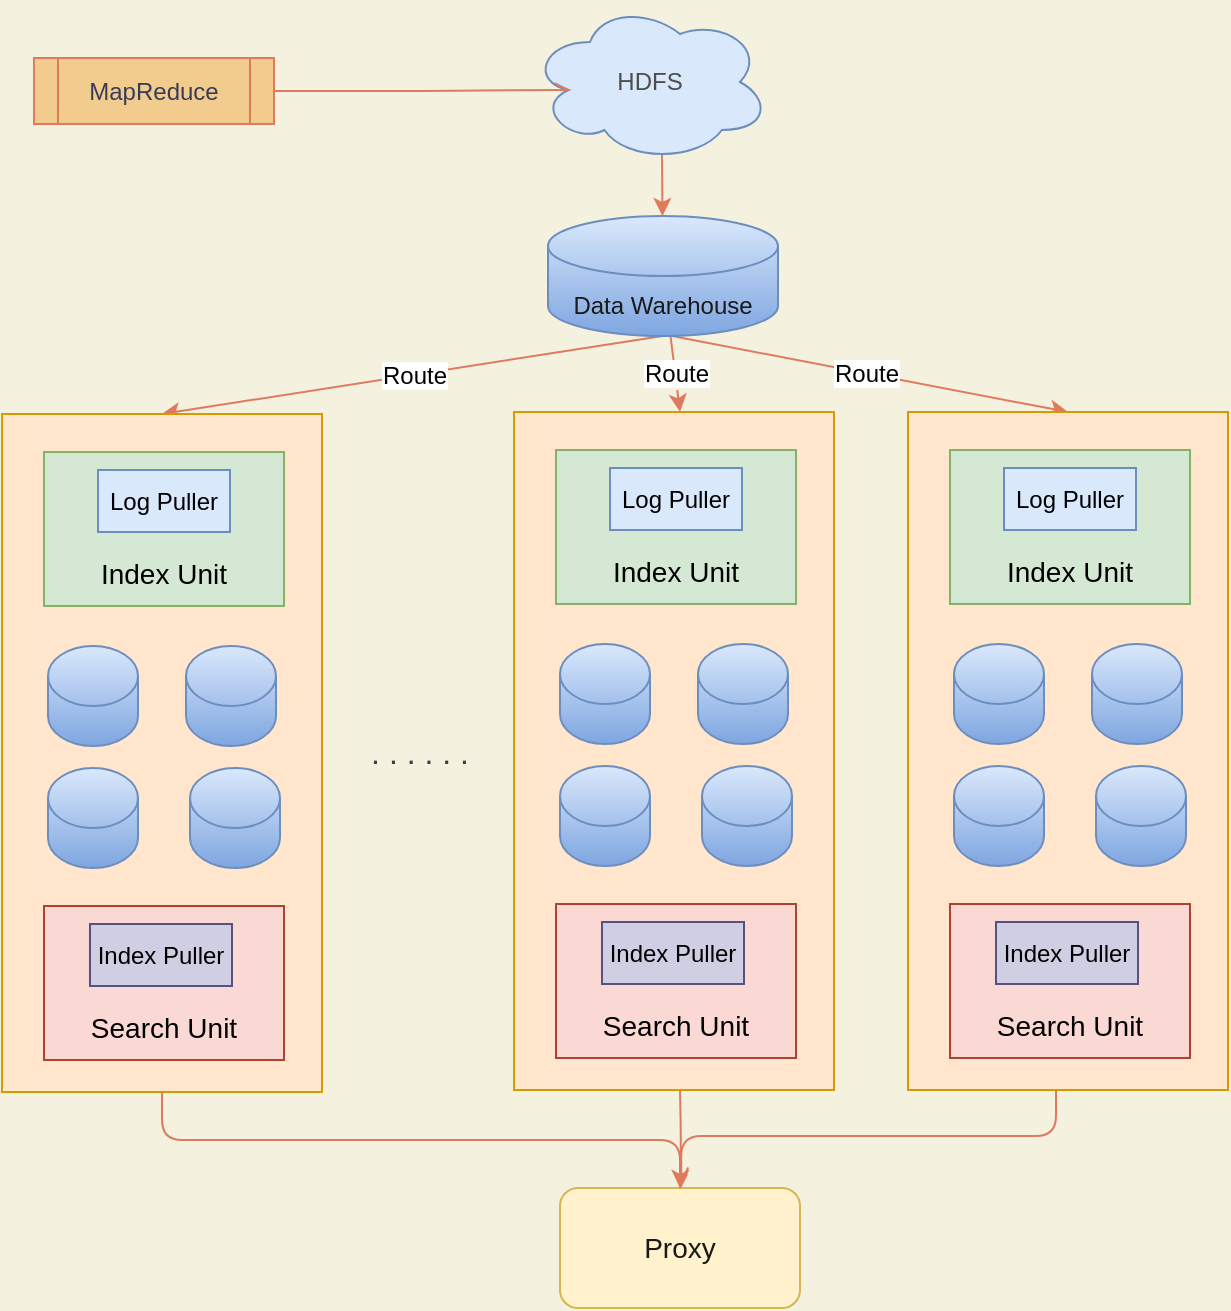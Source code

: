 <mxfile version="13.6.5">
    <diagram id="j2Iz9gQ44fyXI85G1vfA" name="Page-1">
        <mxGraphModel dx="1040" dy="749" grid="0" gridSize="10" guides="1" tooltips="1" connect="1" arrows="1" fold="1" page="1" pageScale="1" pageWidth="827" pageHeight="1169" background="#F4F1DE" math="0" shadow="0">
            <root>
                <mxCell id="0"/>
                <mxCell id="1" parent="0"/>
                <mxCell id="109" value="&lt;font style=&quot;font-size: 16px&quot;&gt;. . . . . .&lt;/font&gt;" style="text;html=1;strokeColor=none;fillColor=none;align=center;verticalAlign=middle;whiteSpace=wrap;rounded=0;sketch=0;fontColor=#393C56;" parent="1" vertex="1">
                    <mxGeometry x="280" y="371.5" width="58" height="20" as="geometry"/>
                </mxCell>
                <mxCell id="110" value="&lt;font style=&quot;font-size: 14px&quot; color=&quot;#1a1a1a&quot;&gt;Proxy&lt;/font&gt;" style="rounded=1;whiteSpace=wrap;html=1;sketch=0;fillColor=#fff2cc;strokeColor=#d6b656;" parent="1" vertex="1">
                    <mxGeometry x="379" y="600" width="120" height="60" as="geometry"/>
                </mxCell>
                <mxCell id="114" style="edgeStyle=orthogonalEdgeStyle;curved=0;rounded=1;sketch=0;orthogonalLoop=1;jettySize=auto;html=1;exitX=0.5;exitY=1;exitDx=0;exitDy=0;strokeColor=#E07A5F;fillColor=#F2CC8F;fontColor=#393C56;labelBackgroundColor=#F4F1DE;" parent="1" target="110" edge="1">
                    <mxGeometry relative="1" as="geometry">
                        <mxPoint x="439" y="551" as="sourcePoint"/>
                    </mxGeometry>
                </mxCell>
                <mxCell id="117" style="edgeStyle=orthogonalEdgeStyle;curved=0;rounded=1;sketch=0;orthogonalLoop=1;jettySize=auto;html=1;exitX=0.5;exitY=1;exitDx=0;exitDy=0;entryX=0.5;entryY=0;entryDx=0;entryDy=0;strokeColor=#E07A5F;fillColor=#F2CC8F;fontColor=#393C56;endArrow=openAsync;endFill=0;labelBackgroundColor=#F4F1DE;" parent="1" source="38" target="110" edge="1">
                    <mxGeometry relative="1" as="geometry"/>
                </mxCell>
                <mxCell id="118" style="edgeStyle=orthogonalEdgeStyle;curved=0;rounded=1;sketch=0;orthogonalLoop=1;jettySize=auto;html=1;exitX=0.5;exitY=1;exitDx=0;exitDy=0;endArrow=openAsync;endFill=0;strokeColor=#E07A5F;fillColor=#F2CC8F;fontColor=#393C56;labelBackgroundColor=#F4F1DE;" parent="1" edge="1">
                    <mxGeometry relative="1" as="geometry">
                        <mxPoint x="439.617" y="596.759" as="targetPoint"/>
                        <mxPoint x="627" y="551" as="sourcePoint"/>
                        <Array as="points">
                            <mxPoint x="627" y="574"/>
                            <mxPoint x="440" y="574"/>
                        </Array>
                    </mxGeometry>
                </mxCell>
                <mxCell id="124" value="" style="endArrow=classic;html=1;strokeColor=#E07A5F;fillColor=#F2CC8F;fontColor=#393C56;entryX=0.5;entryY=0;entryDx=0;entryDy=0;exitX=0.505;exitY=0.997;exitDx=0;exitDy=0;exitPerimeter=0;labelBackgroundColor=#F4F1DE;" parent="1" source="134" target="38" edge="1">
                    <mxGeometry relative="1" as="geometry">
                        <mxPoint x="437" y="171" as="sourcePoint"/>
                        <mxPoint x="268" y="264" as="targetPoint"/>
                    </mxGeometry>
                </mxCell>
                <mxCell id="125" value="&lt;span style=&quot;background-color: rgb(255, 255, 255); font-size: 12px;&quot;&gt;&lt;font color=&quot;#000000&quot; style=&quot;font-size: 12px;&quot;&gt;Route&lt;/font&gt;&lt;/span&gt;" style="edgeLabel;resizable=0;html=1;align=center;verticalAlign=middle;fontSize=12;fontColor=#393C56;labelBackgroundColor=#F4F1DE;" parent="124" connectable="0" vertex="1">
                    <mxGeometry relative="1" as="geometry"/>
                </mxCell>
                <mxCell id="126" value="" style="endArrow=classic;html=1;strokeColor=#E07A5F;fillColor=#F2CC8F;fontColor=#393C56;entryX=0.5;entryY=0;entryDx=0;entryDy=0;labelBackgroundColor=#F4F1DE;" parent="1" source="134" edge="1">
                    <mxGeometry relative="1" as="geometry">
                        <mxPoint x="427" y="162" as="sourcePoint"/>
                        <mxPoint x="439" y="212" as="targetPoint"/>
                    </mxGeometry>
                </mxCell>
                <mxCell id="127" value="&lt;span style=&quot;background-color: rgb(255, 255, 255); font-size: 12px;&quot;&gt;&lt;font color=&quot;#000000&quot; style=&quot;font-size: 12px;&quot;&gt;Route&lt;/font&gt;&lt;/span&gt;" style="edgeLabel;resizable=0;html=1;align=center;verticalAlign=middle;fontSize=12;fontColor=#393C56;labelBackgroundColor=#F4F1DE;" parent="126" connectable="0" vertex="1">
                    <mxGeometry relative="1" as="geometry"/>
                </mxCell>
                <mxCell id="128" value="" style="endArrow=classic;html=1;strokeColor=#E07A5F;fillColor=#F2CC8F;fontColor=#393C56;exitX=0.506;exitY=0.988;exitDx=0;exitDy=0;exitPerimeter=0;labelBackgroundColor=#F4F1DE;entryX=0.5;entryY=0;entryDx=0;entryDy=0;" parent="1" source="134" target="174" edge="1">
                    <mxGeometry relative="1" as="geometry">
                        <mxPoint x="429.0" y="163" as="sourcePoint"/>
                        <mxPoint x="637" y="173" as="targetPoint"/>
                    </mxGeometry>
                </mxCell>
                <mxCell id="129" value="&lt;span style=&quot;background-color: rgb(255, 255, 255); font-size: 12px;&quot;&gt;&lt;font color=&quot;#000000&quot; style=&quot;font-size: 12px;&quot;&gt;Route&lt;/font&gt;&lt;/span&gt;" style="edgeLabel;resizable=0;html=1;align=center;verticalAlign=middle;fontSize=12;fontColor=#393C56;labelBackgroundColor=#F4F1DE;" parent="128" connectable="0" vertex="1">
                    <mxGeometry relative="1" as="geometry"/>
                </mxCell>
                <mxCell id="134" value="&lt;font color=&quot;#1a1a1a&quot;&gt;&lt;br&gt;&lt;br&gt;Data Warehouse&lt;/font&gt;" style="shape=cylinder2;whiteSpace=wrap;html=1;boundedLbl=1;backgroundOutline=1;size=15;rounded=0;sketch=0;strokeColor=#6c8ebf;fillColor=#dae8fc;fontSize=12;gradientColor=#7ea6e0;" parent="1" vertex="1">
                    <mxGeometry x="373" y="114" width="115" height="60" as="geometry"/>
                </mxCell>
                <mxCell id="147" value="" style="endArrow=classic;html=1;strokeColor=#E07A5F;fillColor=#F2CC8F;fontSize=12;fontColor=#393C56;exitX=0.55;exitY=0.95;exitDx=0;exitDy=0;exitPerimeter=0;labelBackgroundColor=#F4F1DE;" parent="1" source="148" target="134" edge="1">
                    <mxGeometry width="50" height="50" relative="1" as="geometry">
                        <mxPoint x="429.35" y="82.35" as="sourcePoint"/>
                        <mxPoint x="612" y="108" as="targetPoint"/>
                    </mxGeometry>
                </mxCell>
                <mxCell id="148" value="&lt;font color=&quot;#4d4d4d&quot;&gt;HDFS&lt;/font&gt;" style="ellipse;shape=cloud;whiteSpace=wrap;html=1;rounded=0;sketch=0;strokeColor=#6c8ebf;fillColor=#dae8fc;fontSize=12;" parent="1" vertex="1">
                    <mxGeometry x="364" y="7" width="120" height="80" as="geometry"/>
                </mxCell>
                <mxCell id="152" style="edgeStyle=orthogonalEdgeStyle;curved=0;rounded=1;sketch=0;orthogonalLoop=1;jettySize=auto;html=1;exitX=1;exitY=0.5;exitDx=0;exitDy=0;entryX=0.16;entryY=0.55;entryDx=0;entryDy=0;entryPerimeter=0;endArrow=openAsync;endFill=0;strokeColor=#E07A5F;fillColor=#F2CC8F;fontSize=12;fontColor=#393C56;labelBackgroundColor=#F4F1DE;" parent="1" source="150" target="148" edge="1">
                    <mxGeometry relative="1" as="geometry"/>
                </mxCell>
                <mxCell id="150" value="MapReduce" style="shape=process;whiteSpace=wrap;html=1;backgroundOutline=1;rounded=0;sketch=0;strokeColor=#E07A5F;fillColor=#F2CC8F;fontSize=12;fontColor=#393C56;" parent="1" vertex="1">
                    <mxGeometry x="116" y="35" width="120" height="33" as="geometry"/>
                </mxCell>
                <mxCell id="153" value="" style="group" vertex="1" connectable="0" parent="1">
                    <mxGeometry x="100" y="213" width="160" height="339" as="geometry"/>
                </mxCell>
                <mxCell id="62" value="" style="group;fillColor=#d5e8d4;strokeColor=#82b366;" parent="153" vertex="1" connectable="0">
                    <mxGeometry width="160" height="339" as="geometry"/>
                </mxCell>
                <mxCell id="38" value="" style="rounded=0;whiteSpace=wrap;html=1;strokeColor=#d79b00;fillColor=#ffe6cc;" parent="62" vertex="1">
                    <mxGeometry width="160" height="339" as="geometry"/>
                </mxCell>
                <mxCell id="51" value="" style="shape=cylinder2;whiteSpace=wrap;html=1;boundedLbl=1;backgroundOutline=1;size=15;strokeColor=#6c8ebf;fillColor=#dae8fc;gradientColor=#7ea6e0;" parent="62" vertex="1">
                    <mxGeometry x="23" y="116" width="45" height="50" as="geometry"/>
                </mxCell>
                <mxCell id="55" value="" style="group;fillColor=#fad9d5;strokeColor=#ae4132;" parent="62" vertex="1" connectable="0">
                    <mxGeometry x="21" y="246" width="120" height="77" as="geometry"/>
                </mxCell>
                <mxCell id="56" value="" style="group;fontColor=#393C56;" parent="55" vertex="1" connectable="0">
                    <mxGeometry width="120" height="77" as="geometry"/>
                </mxCell>
                <mxCell id="57" value="&lt;font color=&quot;#000000&quot;&gt;&lt;br&gt;&lt;br&gt;&lt;br&gt;&lt;font style=&quot;font-size: 14px&quot;&gt;Search Unit&lt;/font&gt;&lt;/font&gt;" style="rounded=0;whiteSpace=wrap;html=1;strokeColor=#ae4132;fillColor=#fad9d5;" parent="56" vertex="1">
                    <mxGeometry width="120" height="77" as="geometry"/>
                </mxCell>
                <mxCell id="58" value="&lt;font color=&quot;#000000&quot;&gt;Index Puller&lt;/font&gt;" style="rounded=0;whiteSpace=wrap;html=1;strokeColor=#56517e;fillColor=#d0cee2;" parent="56" vertex="1">
                    <mxGeometry x="23" y="9" width="71" height="31" as="geometry"/>
                </mxCell>
                <mxCell id="59" value="" style="shape=cylinder2;whiteSpace=wrap;html=1;boundedLbl=1;backgroundOutline=1;size=15;strokeColor=#6c8ebf;fillColor=#dae8fc;gradientColor=#7ea6e0;" parent="62" vertex="1">
                    <mxGeometry x="92" y="116" width="45" height="50" as="geometry"/>
                </mxCell>
                <mxCell id="60" value="" style="shape=cylinder2;whiteSpace=wrap;html=1;boundedLbl=1;backgroundOutline=1;size=15;strokeColor=#6c8ebf;fillColor=#dae8fc;gradientColor=#7ea6e0;" parent="62" vertex="1">
                    <mxGeometry x="23" y="177" width="45" height="50" as="geometry"/>
                </mxCell>
                <mxCell id="61" value="" style="shape=cylinder2;whiteSpace=wrap;html=1;boundedLbl=1;backgroundOutline=1;size=15;strokeColor=#6c8ebf;fillColor=#dae8fc;gradientColor=#7ea6e0;" parent="62" vertex="1">
                    <mxGeometry x="94" y="177" width="45" height="50" as="geometry"/>
                </mxCell>
                <mxCell id="155" value="" style="group" vertex="1" connectable="0" parent="62">
                    <mxGeometry x="21" y="19" width="120" height="77" as="geometry"/>
                </mxCell>
                <mxCell id="154" value="" style="group" vertex="1" connectable="0" parent="155">
                    <mxGeometry width="120" height="77" as="geometry"/>
                </mxCell>
                <mxCell id="52" value="" style="group;fillColor=#d5e8d4;strokeColor=#82b366;" parent="154" vertex="1" connectable="0">
                    <mxGeometry width="120" height="77" as="geometry"/>
                </mxCell>
                <mxCell id="53" value="&lt;font color=&quot;#000000&quot;&gt;&lt;br&gt;&lt;br&gt;&lt;br&gt;&lt;font style=&quot;font-size: 14px&quot;&gt;Index Unit&lt;/font&gt;&lt;/font&gt;" style="rounded=0;whiteSpace=wrap;html=1;strokeColor=#82b366;fillColor=#d5e8d4;" parent="52" vertex="1">
                    <mxGeometry width="120" height="77" as="geometry"/>
                </mxCell>
                <mxCell id="54" value="&lt;font color=&quot;#000000&quot;&gt;Log Puller&lt;/font&gt;" style="rounded=0;whiteSpace=wrap;html=1;strokeColor=#6c8ebf;fillColor=#dae8fc;" parent="52" vertex="1">
                    <mxGeometry x="27" y="9" width="66" height="31" as="geometry"/>
                </mxCell>
                <mxCell id="156" value="" style="group" vertex="1" connectable="0" parent="1">
                    <mxGeometry x="356" y="212" width="160" height="339" as="geometry"/>
                </mxCell>
                <mxCell id="157" value="" style="group;fillColor=#d5e8d4;strokeColor=#82b366;" vertex="1" connectable="0" parent="156">
                    <mxGeometry width="160" height="339" as="geometry"/>
                </mxCell>
                <mxCell id="158" value="" style="rounded=0;whiteSpace=wrap;html=1;strokeColor=#d79b00;fillColor=#ffe6cc;" vertex="1" parent="157">
                    <mxGeometry width="160" height="339" as="geometry"/>
                </mxCell>
                <mxCell id="159" value="" style="shape=cylinder2;whiteSpace=wrap;html=1;boundedLbl=1;backgroundOutline=1;size=15;strokeColor=#6c8ebf;fillColor=#dae8fc;gradientColor=#7ea6e0;" vertex="1" parent="157">
                    <mxGeometry x="23" y="116" width="45" height="50" as="geometry"/>
                </mxCell>
                <mxCell id="160" value="" style="group;fillColor=#fad9d5;strokeColor=#ae4132;" vertex="1" connectable="0" parent="157">
                    <mxGeometry x="21" y="246" width="120" height="77" as="geometry"/>
                </mxCell>
                <mxCell id="161" value="" style="group;fontColor=#393C56;" vertex="1" connectable="0" parent="160">
                    <mxGeometry width="120" height="77" as="geometry"/>
                </mxCell>
                <mxCell id="162" value="&lt;font color=&quot;#000000&quot;&gt;&lt;br&gt;&lt;br&gt;&lt;br&gt;&lt;font style=&quot;font-size: 14px&quot;&gt;Search Unit&lt;/font&gt;&lt;/font&gt;" style="rounded=0;whiteSpace=wrap;html=1;strokeColor=#ae4132;fillColor=#fad9d5;" vertex="1" parent="161">
                    <mxGeometry width="120" height="77" as="geometry"/>
                </mxCell>
                <mxCell id="163" value="&lt;font color=&quot;#000000&quot;&gt;Index Puller&lt;/font&gt;" style="rounded=0;whiteSpace=wrap;html=1;strokeColor=#56517e;fillColor=#d0cee2;" vertex="1" parent="161">
                    <mxGeometry x="23" y="9" width="71" height="31" as="geometry"/>
                </mxCell>
                <mxCell id="164" value="" style="shape=cylinder2;whiteSpace=wrap;html=1;boundedLbl=1;backgroundOutline=1;size=15;strokeColor=#6c8ebf;fillColor=#dae8fc;gradientColor=#7ea6e0;" vertex="1" parent="157">
                    <mxGeometry x="92" y="116" width="45" height="50" as="geometry"/>
                </mxCell>
                <mxCell id="165" value="" style="shape=cylinder2;whiteSpace=wrap;html=1;boundedLbl=1;backgroundOutline=1;size=15;strokeColor=#6c8ebf;fillColor=#dae8fc;gradientColor=#7ea6e0;" vertex="1" parent="157">
                    <mxGeometry x="23" y="177" width="45" height="50" as="geometry"/>
                </mxCell>
                <mxCell id="166" value="" style="shape=cylinder2;whiteSpace=wrap;html=1;boundedLbl=1;backgroundOutline=1;size=15;strokeColor=#6c8ebf;fillColor=#dae8fc;gradientColor=#7ea6e0;" vertex="1" parent="157">
                    <mxGeometry x="94" y="177" width="45" height="50" as="geometry"/>
                </mxCell>
                <mxCell id="167" value="" style="group" vertex="1" connectable="0" parent="157">
                    <mxGeometry x="21" y="19" width="120" height="77" as="geometry"/>
                </mxCell>
                <mxCell id="168" value="" style="group" vertex="1" connectable="0" parent="167">
                    <mxGeometry width="120" height="77" as="geometry"/>
                </mxCell>
                <mxCell id="169" value="" style="group;fillColor=#d5e8d4;strokeColor=#82b366;" vertex="1" connectable="0" parent="168">
                    <mxGeometry width="120" height="77" as="geometry"/>
                </mxCell>
                <mxCell id="170" value="&lt;font color=&quot;#000000&quot;&gt;&lt;br&gt;&lt;br&gt;&lt;br&gt;&lt;font style=&quot;font-size: 14px&quot;&gt;Index Unit&lt;/font&gt;&lt;/font&gt;" style="rounded=0;whiteSpace=wrap;html=1;strokeColor=#82b366;fillColor=#d5e8d4;" vertex="1" parent="169">
                    <mxGeometry width="120" height="77" as="geometry"/>
                </mxCell>
                <mxCell id="171" value="&lt;font color=&quot;#000000&quot;&gt;Log Puller&lt;/font&gt;" style="rounded=0;whiteSpace=wrap;html=1;strokeColor=#6c8ebf;fillColor=#dae8fc;" vertex="1" parent="169">
                    <mxGeometry x="27" y="9" width="66" height="31" as="geometry"/>
                </mxCell>
                <mxCell id="172" value="" style="group" vertex="1" connectable="0" parent="1">
                    <mxGeometry x="553" y="212" width="160" height="339" as="geometry"/>
                </mxCell>
                <mxCell id="173" value="" style="group;fillColor=#d5e8d4;strokeColor=#82b366;" vertex="1" connectable="0" parent="172">
                    <mxGeometry width="160" height="339" as="geometry"/>
                </mxCell>
                <mxCell id="174" value="" style="rounded=0;whiteSpace=wrap;html=1;strokeColor=#d79b00;fillColor=#ffe6cc;" vertex="1" parent="173">
                    <mxGeometry width="160" height="339" as="geometry"/>
                </mxCell>
                <mxCell id="175" value="" style="shape=cylinder2;whiteSpace=wrap;html=1;boundedLbl=1;backgroundOutline=1;size=15;strokeColor=#6c8ebf;fillColor=#dae8fc;gradientColor=#7ea6e0;" vertex="1" parent="173">
                    <mxGeometry x="23" y="116" width="45" height="50" as="geometry"/>
                </mxCell>
                <mxCell id="176" value="" style="group;fillColor=#fad9d5;strokeColor=#ae4132;" vertex="1" connectable="0" parent="173">
                    <mxGeometry x="21" y="246" width="120" height="77" as="geometry"/>
                </mxCell>
                <mxCell id="177" value="" style="group;fontColor=#393C56;" vertex="1" connectable="0" parent="176">
                    <mxGeometry width="120" height="77" as="geometry"/>
                </mxCell>
                <mxCell id="178" value="&lt;font color=&quot;#000000&quot;&gt;&lt;br&gt;&lt;br&gt;&lt;br&gt;&lt;font style=&quot;font-size: 14px&quot;&gt;Search Unit&lt;/font&gt;&lt;/font&gt;" style="rounded=0;whiteSpace=wrap;html=1;strokeColor=#ae4132;fillColor=#fad9d5;" vertex="1" parent="177">
                    <mxGeometry width="120" height="77" as="geometry"/>
                </mxCell>
                <mxCell id="179" value="&lt;font color=&quot;#000000&quot;&gt;Index Puller&lt;/font&gt;" style="rounded=0;whiteSpace=wrap;html=1;strokeColor=#56517e;fillColor=#d0cee2;" vertex="1" parent="177">
                    <mxGeometry x="23" y="9" width="71" height="31" as="geometry"/>
                </mxCell>
                <mxCell id="180" value="" style="shape=cylinder2;whiteSpace=wrap;html=1;boundedLbl=1;backgroundOutline=1;size=15;strokeColor=#6c8ebf;fillColor=#dae8fc;gradientColor=#7ea6e0;" vertex="1" parent="173">
                    <mxGeometry x="92" y="116" width="45" height="50" as="geometry"/>
                </mxCell>
                <mxCell id="181" value="" style="shape=cylinder2;whiteSpace=wrap;html=1;boundedLbl=1;backgroundOutline=1;size=15;strokeColor=#6c8ebf;fillColor=#dae8fc;gradientColor=#7ea6e0;" vertex="1" parent="173">
                    <mxGeometry x="23" y="177" width="45" height="50" as="geometry"/>
                </mxCell>
                <mxCell id="182" value="" style="shape=cylinder2;whiteSpace=wrap;html=1;boundedLbl=1;backgroundOutline=1;size=15;strokeColor=#6c8ebf;fillColor=#dae8fc;gradientColor=#7ea6e0;" vertex="1" parent="173">
                    <mxGeometry x="94" y="177" width="45" height="50" as="geometry"/>
                </mxCell>
                <mxCell id="183" value="" style="group" vertex="1" connectable="0" parent="173">
                    <mxGeometry x="21" y="19" width="120" height="77" as="geometry"/>
                </mxCell>
                <mxCell id="184" value="" style="group" vertex="1" connectable="0" parent="183">
                    <mxGeometry width="120" height="77" as="geometry"/>
                </mxCell>
                <mxCell id="185" value="" style="group;fillColor=#d5e8d4;strokeColor=#82b366;" vertex="1" connectable="0" parent="184">
                    <mxGeometry width="120" height="77" as="geometry"/>
                </mxCell>
                <mxCell id="186" value="&lt;font color=&quot;#000000&quot;&gt;&lt;br&gt;&lt;br&gt;&lt;br&gt;&lt;font style=&quot;font-size: 14px&quot;&gt;Index Unit&lt;/font&gt;&lt;/font&gt;" style="rounded=0;whiteSpace=wrap;html=1;strokeColor=#82b366;fillColor=#d5e8d4;" vertex="1" parent="185">
                    <mxGeometry width="120" height="77" as="geometry"/>
                </mxCell>
                <mxCell id="187" value="&lt;font color=&quot;#000000&quot;&gt;Log Puller&lt;/font&gt;" style="rounded=0;whiteSpace=wrap;html=1;strokeColor=#6c8ebf;fillColor=#dae8fc;" vertex="1" parent="185">
                    <mxGeometry x="27" y="9" width="66" height="31" as="geometry"/>
                </mxCell>
            </root>
        </mxGraphModel>
    </diagram>
</mxfile>